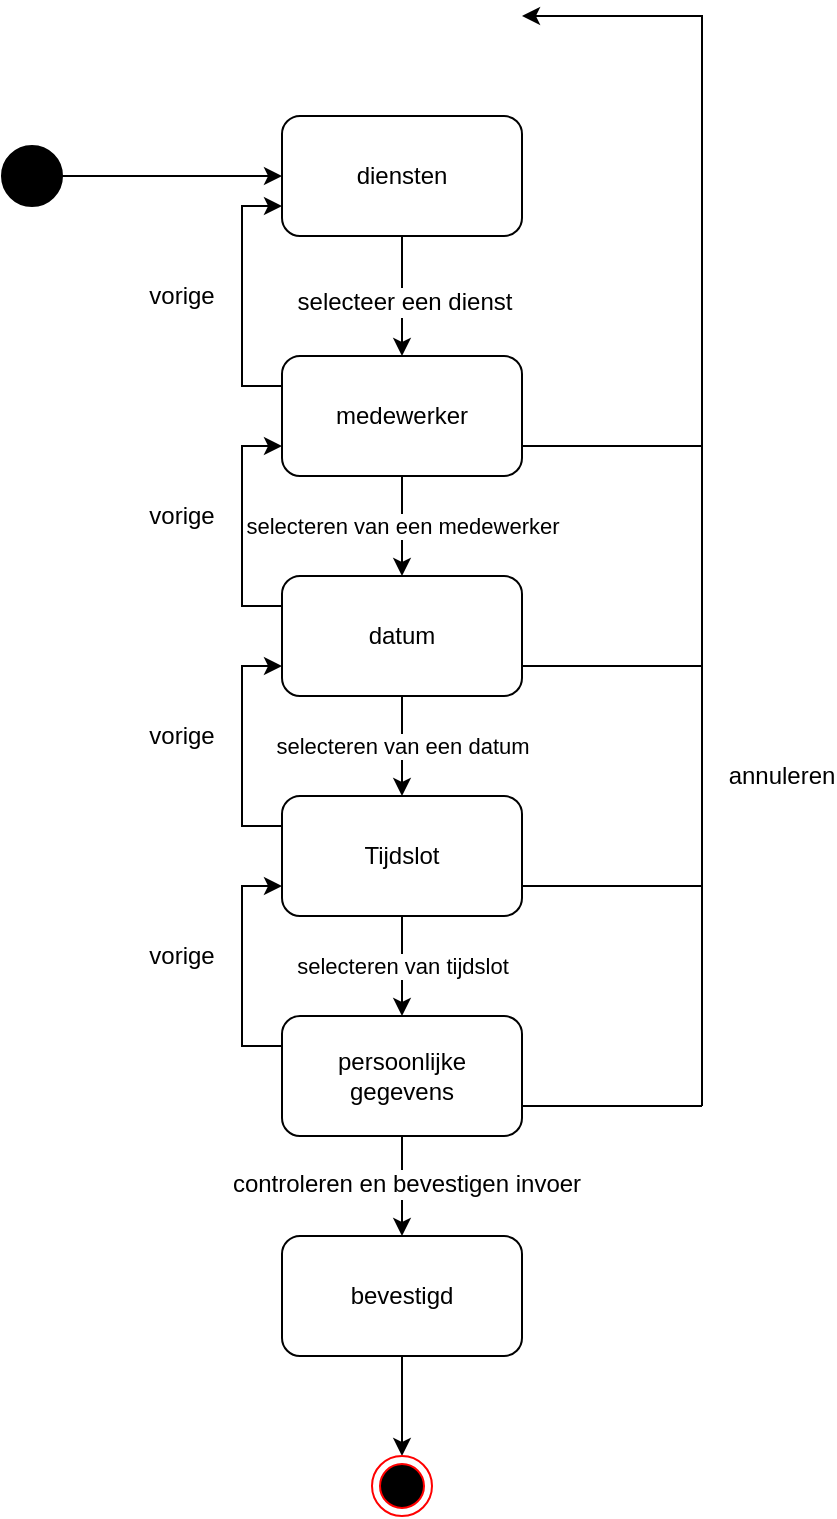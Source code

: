 <mxfile version="12.3.1" type="device" pages="1"><diagram id="T3JBj7ItQIqen9SOwGwv" name="Page-1"><mxGraphModel dx="1264" dy="1703" grid="1" gridSize="10" guides="1" tooltips="1" connect="1" arrows="1" fold="1" page="1" pageScale="1" pageWidth="827" pageHeight="1169" math="0" shadow="0"><root><mxCell id="0"/><mxCell id="1" parent="0"/><mxCell id="mCS41kieqpCA6zF1Js5L-28" style="edgeStyle=orthogonalEdgeStyle;rounded=0;orthogonalLoop=1;jettySize=auto;html=1;exitX=1;exitY=0.5;exitDx=0;exitDy=0;" parent="1" source="mCS41kieqpCA6zF1Js5L-1" target="mCS41kieqpCA6zF1Js5L-2" edge="1"><mxGeometry relative="1" as="geometry"/></mxCell><mxCell id="mCS41kieqpCA6zF1Js5L-1" value="" style="ellipse;whiteSpace=wrap;html=1;aspect=fixed;fillColor=#000000;" parent="1" vertex="1"><mxGeometry x="80" y="55" width="30" height="30" as="geometry"/></mxCell><mxCell id="mCS41kieqpCA6zF1Js5L-23" style="edgeStyle=orthogonalEdgeStyle;rounded=0;orthogonalLoop=1;jettySize=auto;html=1;exitX=0.5;exitY=1;exitDx=0;exitDy=0;entryX=0.5;entryY=0;entryDx=0;entryDy=0;" parent="1" source="mCS41kieqpCA6zF1Js5L-2" target="mCS41kieqpCA6zF1Js5L-3" edge="1"><mxGeometry relative="1" as="geometry"/></mxCell><mxCell id="mCS41kieqpCA6zF1Js5L-27" value="selecteer een dienst" style="text;html=1;align=center;verticalAlign=middle;resizable=0;points=[];;labelBackgroundColor=#ffffff;" parent="mCS41kieqpCA6zF1Js5L-23" vertex="1" connectable="0"><mxGeometry x="0.1" y="1" relative="1" as="geometry"><mxPoint as="offset"/></mxGeometry></mxCell><mxCell id="mCS41kieqpCA6zF1Js5L-2" value="diensten" style="rounded=1;whiteSpace=wrap;html=1;fillColor=#FFFFFF;" parent="1" vertex="1"><mxGeometry x="220" y="40" width="120" height="60" as="geometry"/></mxCell><mxCell id="mCS41kieqpCA6zF1Js5L-26" value="selecteren van een medewerker" style="edgeStyle=orthogonalEdgeStyle;rounded=0;orthogonalLoop=1;jettySize=auto;html=1;exitX=0.5;exitY=1;exitDx=0;exitDy=0;entryX=0.5;entryY=0;entryDx=0;entryDy=0;" parent="1" source="mCS41kieqpCA6zF1Js5L-3" target="mCS41kieqpCA6zF1Js5L-9" edge="1"><mxGeometry relative="1" as="geometry"/></mxCell><mxCell id="mCS41kieqpCA6zF1Js5L-39" style="edgeStyle=orthogonalEdgeStyle;rounded=0;orthogonalLoop=1;jettySize=auto;html=1;exitX=1;exitY=0.75;exitDx=0;exitDy=0;endArrow=none;endFill=0;" parent="1" source="mCS41kieqpCA6zF1Js5L-3" edge="1"><mxGeometry relative="1" as="geometry"><mxPoint x="430" y="205" as="targetPoint"/></mxGeometry></mxCell><mxCell id="mCS41kieqpCA6zF1Js5L-45" style="edgeStyle=orthogonalEdgeStyle;rounded=0;orthogonalLoop=1;jettySize=auto;html=1;exitX=0;exitY=0.25;exitDx=0;exitDy=0;entryX=0;entryY=0.75;entryDx=0;entryDy=0;endArrow=classic;endFill=1;" parent="1" source="mCS41kieqpCA6zF1Js5L-3" target="mCS41kieqpCA6zF1Js5L-2" edge="1"><mxGeometry relative="1" as="geometry"/></mxCell><mxCell id="mCS41kieqpCA6zF1Js5L-3" value="medewerker" style="rounded=1;whiteSpace=wrap;html=1;fillColor=#FFFFFF;" parent="1" vertex="1"><mxGeometry x="220" y="160" width="120" height="60" as="geometry"/></mxCell><mxCell id="mCS41kieqpCA6zF1Js5L-25" value="selecteren van een datum" style="edgeStyle=orthogonalEdgeStyle;rounded=0;orthogonalLoop=1;jettySize=auto;html=1;exitX=0.5;exitY=1;exitDx=0;exitDy=0;entryX=0.5;entryY=0;entryDx=0;entryDy=0;" parent="1" source="mCS41kieqpCA6zF1Js5L-9" target="mCS41kieqpCA6zF1Js5L-12" edge="1"><mxGeometry relative="1" as="geometry"/></mxCell><mxCell id="mCS41kieqpCA6zF1Js5L-38" style="edgeStyle=orthogonalEdgeStyle;rounded=0;orthogonalLoop=1;jettySize=auto;html=1;exitX=1;exitY=0.75;exitDx=0;exitDy=0;endArrow=none;endFill=0;" parent="1" source="mCS41kieqpCA6zF1Js5L-9" edge="1"><mxGeometry relative="1" as="geometry"><mxPoint x="430" y="315" as="targetPoint"/></mxGeometry></mxCell><mxCell id="mCS41kieqpCA6zF1Js5L-44" style="edgeStyle=orthogonalEdgeStyle;rounded=0;orthogonalLoop=1;jettySize=auto;html=1;exitX=0;exitY=0.25;exitDx=0;exitDy=0;entryX=0;entryY=0.75;entryDx=0;entryDy=0;endArrow=classic;endFill=1;" parent="1" source="mCS41kieqpCA6zF1Js5L-9" target="mCS41kieqpCA6zF1Js5L-3" edge="1"><mxGeometry relative="1" as="geometry"/></mxCell><mxCell id="mCS41kieqpCA6zF1Js5L-9" value="datum" style="rounded=1;whiteSpace=wrap;html=1;fillColor=#FFFFFF;" parent="1" vertex="1"><mxGeometry x="220" y="270" width="120" height="60" as="geometry"/></mxCell><mxCell id="mCS41kieqpCA6zF1Js5L-24" value="selecteren van tijdslot" style="edgeStyle=orthogonalEdgeStyle;rounded=0;orthogonalLoop=1;jettySize=auto;html=1;exitX=0.5;exitY=1;exitDx=0;exitDy=0;" parent="1" source="mCS41kieqpCA6zF1Js5L-12" target="mCS41kieqpCA6zF1Js5L-15" edge="1"><mxGeometry relative="1" as="geometry"/></mxCell><mxCell id="mCS41kieqpCA6zF1Js5L-37" style="edgeStyle=orthogonalEdgeStyle;rounded=0;orthogonalLoop=1;jettySize=auto;html=1;exitX=1;exitY=0.75;exitDx=0;exitDy=0;endArrow=none;endFill=0;" parent="1" source="mCS41kieqpCA6zF1Js5L-12" edge="1"><mxGeometry relative="1" as="geometry"><mxPoint x="430" y="425" as="targetPoint"/></mxGeometry></mxCell><mxCell id="mCS41kieqpCA6zF1Js5L-43" style="edgeStyle=orthogonalEdgeStyle;rounded=0;orthogonalLoop=1;jettySize=auto;html=1;exitX=0;exitY=0.25;exitDx=0;exitDy=0;entryX=0;entryY=0.75;entryDx=0;entryDy=0;endArrow=classic;endFill=1;" parent="1" source="mCS41kieqpCA6zF1Js5L-12" target="mCS41kieqpCA6zF1Js5L-9" edge="1"><mxGeometry relative="1" as="geometry"/></mxCell><mxCell id="mCS41kieqpCA6zF1Js5L-12" value="Tijdslot" style="rounded=1;whiteSpace=wrap;html=1;fillColor=#FFFFFF;" parent="1" vertex="1"><mxGeometry x="220" y="380" width="120" height="60" as="geometry"/></mxCell><mxCell id="mCS41kieqpCA6zF1Js5L-19" style="edgeStyle=orthogonalEdgeStyle;rounded=0;orthogonalLoop=1;jettySize=auto;html=1;exitX=0.5;exitY=1;exitDx=0;exitDy=0;entryX=0.5;entryY=0;entryDx=0;entryDy=0;" parent="1" source="mCS41kieqpCA6zF1Js5L-15" target="mCS41kieqpCA6zF1Js5L-18" edge="1"><mxGeometry relative="1" as="geometry"/></mxCell><mxCell id="mCS41kieqpCA6zF1Js5L-20" value="controleren en bevestigen invoer" style="text;html=1;align=center;verticalAlign=middle;resizable=0;points=[];;labelBackgroundColor=#ffffff;" parent="mCS41kieqpCA6zF1Js5L-19" vertex="1" connectable="0"><mxGeometry x="-0.044" y="2" relative="1" as="geometry"><mxPoint as="offset"/></mxGeometry></mxCell><mxCell id="mCS41kieqpCA6zF1Js5L-36" style="edgeStyle=orthogonalEdgeStyle;rounded=0;orthogonalLoop=1;jettySize=auto;html=1;exitX=1;exitY=0.75;exitDx=0;exitDy=0;endArrow=none;endFill=0;" parent="1" source="mCS41kieqpCA6zF1Js5L-15" edge="1"><mxGeometry relative="1" as="geometry"><mxPoint x="430" y="535" as="targetPoint"/></mxGeometry></mxCell><mxCell id="mCS41kieqpCA6zF1Js5L-42" style="edgeStyle=orthogonalEdgeStyle;rounded=0;orthogonalLoop=1;jettySize=auto;html=1;exitX=0;exitY=0.25;exitDx=0;exitDy=0;entryX=0;entryY=0.75;entryDx=0;entryDy=0;endArrow=classic;endFill=1;" parent="1" source="mCS41kieqpCA6zF1Js5L-15" target="mCS41kieqpCA6zF1Js5L-12" edge="1"><mxGeometry relative="1" as="geometry"/></mxCell><mxCell id="mCS41kieqpCA6zF1Js5L-15" value="persoonlijke gegevens" style="rounded=1;whiteSpace=wrap;html=1;fillColor=#FFFFFF;" parent="1" vertex="1"><mxGeometry x="220" y="490" width="120" height="60" as="geometry"/></mxCell><mxCell id="mCS41kieqpCA6zF1Js5L-35" style="edgeStyle=orthogonalEdgeStyle;rounded=0;orthogonalLoop=1;jettySize=auto;html=1;" parent="1" edge="1"><mxGeometry relative="1" as="geometry"><mxPoint x="340" y="-10" as="targetPoint"/><Array as="points"><mxPoint x="430" y="535"/><mxPoint x="430" y="-10"/><mxPoint x="340" y="-10"/></Array><mxPoint x="430" y="450" as="sourcePoint"/></mxGeometry></mxCell><mxCell id="mCS41kieqpCA6zF1Js5L-55" style="edgeStyle=orthogonalEdgeStyle;rounded=0;orthogonalLoop=1;jettySize=auto;html=1;exitX=0.5;exitY=1;exitDx=0;exitDy=0;entryX=0.5;entryY=0;entryDx=0;entryDy=0;endArrow=classic;endFill=1;" parent="1" source="mCS41kieqpCA6zF1Js5L-18" target="mCS41kieqpCA6zF1Js5L-53" edge="1"><mxGeometry relative="1" as="geometry"/></mxCell><mxCell id="mCS41kieqpCA6zF1Js5L-18" value="bevestigd" style="rounded=1;whiteSpace=wrap;html=1;fillColor=#FFFFFF;" parent="1" vertex="1"><mxGeometry x="220" y="600" width="120" height="60" as="geometry"/></mxCell><mxCell id="mCS41kieqpCA6zF1Js5L-47" value="vorige" style="text;html=1;strokeColor=none;fillColor=none;align=center;verticalAlign=middle;whiteSpace=wrap;rounded=0;" parent="1" vertex="1"><mxGeometry x="150" y="450" width="40" height="20" as="geometry"/></mxCell><mxCell id="mCS41kieqpCA6zF1Js5L-49" value="vorige" style="text;html=1;strokeColor=none;fillColor=none;align=center;verticalAlign=middle;whiteSpace=wrap;rounded=0;" parent="1" vertex="1"><mxGeometry x="150" y="340" width="40" height="20" as="geometry"/></mxCell><mxCell id="mCS41kieqpCA6zF1Js5L-50" value="vorige" style="text;html=1;strokeColor=none;fillColor=none;align=center;verticalAlign=middle;whiteSpace=wrap;rounded=0;" parent="1" vertex="1"><mxGeometry x="150" y="230" width="40" height="20" as="geometry"/></mxCell><mxCell id="mCS41kieqpCA6zF1Js5L-51" value="vorige" style="text;html=1;strokeColor=none;fillColor=none;align=center;verticalAlign=middle;whiteSpace=wrap;rounded=0;" parent="1" vertex="1"><mxGeometry x="150" y="120" width="40" height="20" as="geometry"/></mxCell><mxCell id="mCS41kieqpCA6zF1Js5L-52" value="annuleren" style="text;html=1;strokeColor=none;fillColor=none;align=center;verticalAlign=middle;whiteSpace=wrap;rounded=0;" parent="1" vertex="1"><mxGeometry x="450" y="360" width="40" height="20" as="geometry"/></mxCell><mxCell id="mCS41kieqpCA6zF1Js5L-53" value="" style="ellipse;html=1;shape=endState;fillColor=#000000;strokeColor=#ff0000;" parent="1" vertex="1"><mxGeometry x="265" y="710" width="30" height="30" as="geometry"/></mxCell></root></mxGraphModel></diagram></mxfile>